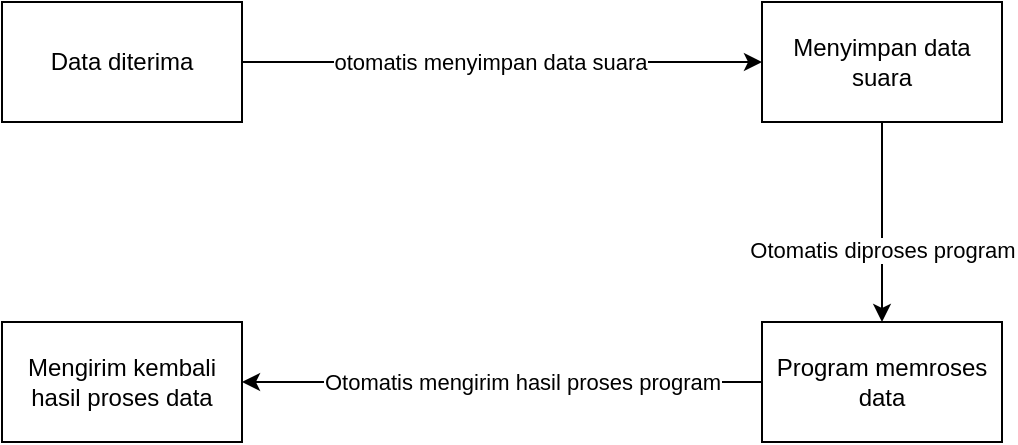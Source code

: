 <mxfile version="13.7.5" type="github">
  <diagram id="UnPoUyeYoCzFYDjncoaV" name="Page-1">
    <mxGraphModel dx="1422" dy="745" grid="1" gridSize="10" guides="1" tooltips="1" connect="1" arrows="1" fold="1" page="1" pageScale="1" pageWidth="1169" pageHeight="827" math="0" shadow="0">
      <root>
        <mxCell id="0" />
        <mxCell id="1" parent="0" />
        <mxCell id="s3C_2HI8IGK5vRpWpg6L-3" style="edgeStyle=orthogonalEdgeStyle;rounded=0;orthogonalLoop=1;jettySize=auto;html=1;entryX=0;entryY=0.5;entryDx=0;entryDy=0;" edge="1" parent="1" source="s3C_2HI8IGK5vRpWpg6L-1" target="s3C_2HI8IGK5vRpWpg6L-2">
          <mxGeometry relative="1" as="geometry" />
        </mxCell>
        <mxCell id="s3C_2HI8IGK5vRpWpg6L-4" value="otomatis menyimpan data suara" style="edgeLabel;html=1;align=center;verticalAlign=middle;resizable=0;points=[];" vertex="1" connectable="0" parent="s3C_2HI8IGK5vRpWpg6L-3">
          <mxGeometry x="-0.349" y="-1" relative="1" as="geometry">
            <mxPoint x="39" y="-1" as="offset" />
          </mxGeometry>
        </mxCell>
        <mxCell id="s3C_2HI8IGK5vRpWpg6L-1" value="Data diterima" style="rounded=0;whiteSpace=wrap;html=1;" vertex="1" parent="1">
          <mxGeometry x="270" y="270" width="120" height="60" as="geometry" />
        </mxCell>
        <mxCell id="s3C_2HI8IGK5vRpWpg6L-6" style="edgeStyle=orthogonalEdgeStyle;rounded=0;orthogonalLoop=1;jettySize=auto;html=1;entryX=0.5;entryY=0;entryDx=0;entryDy=0;" edge="1" parent="1" source="s3C_2HI8IGK5vRpWpg6L-2" target="s3C_2HI8IGK5vRpWpg6L-5">
          <mxGeometry relative="1" as="geometry" />
        </mxCell>
        <mxCell id="s3C_2HI8IGK5vRpWpg6L-7" value="Otomatis diproses program" style="edgeLabel;html=1;align=center;verticalAlign=middle;resizable=0;points=[];" vertex="1" connectable="0" parent="s3C_2HI8IGK5vRpWpg6L-6">
          <mxGeometry x="0.28" relative="1" as="geometry">
            <mxPoint as="offset" />
          </mxGeometry>
        </mxCell>
        <mxCell id="s3C_2HI8IGK5vRpWpg6L-2" value="Menyimpan data suara" style="rounded=0;whiteSpace=wrap;html=1;" vertex="1" parent="1">
          <mxGeometry x="650" y="270" width="120" height="60" as="geometry" />
        </mxCell>
        <mxCell id="s3C_2HI8IGK5vRpWpg6L-8" style="edgeStyle=orthogonalEdgeStyle;rounded=0;orthogonalLoop=1;jettySize=auto;html=1;entryX=1;entryY=0.5;entryDx=0;entryDy=0;" edge="1" parent="1" source="s3C_2HI8IGK5vRpWpg6L-5" target="s3C_2HI8IGK5vRpWpg6L-9">
          <mxGeometry relative="1" as="geometry">
            <mxPoint x="400" y="460" as="targetPoint" />
          </mxGeometry>
        </mxCell>
        <mxCell id="s3C_2HI8IGK5vRpWpg6L-11" value="Otomatis mengirim hasil proses program" style="edgeLabel;html=1;align=center;verticalAlign=middle;resizable=0;points=[];" vertex="1" connectable="0" parent="s3C_2HI8IGK5vRpWpg6L-8">
          <mxGeometry x="0.154" y="5" relative="1" as="geometry">
            <mxPoint x="30" y="-5" as="offset" />
          </mxGeometry>
        </mxCell>
        <mxCell id="s3C_2HI8IGK5vRpWpg6L-5" value="Program memroses data" style="rounded=0;whiteSpace=wrap;html=1;" vertex="1" parent="1">
          <mxGeometry x="650" y="430" width="120" height="60" as="geometry" />
        </mxCell>
        <mxCell id="s3C_2HI8IGK5vRpWpg6L-9" value="Mengirim kembali hasil proses data" style="rounded=0;whiteSpace=wrap;html=1;" vertex="1" parent="1">
          <mxGeometry x="270" y="430" width="120" height="60" as="geometry" />
        </mxCell>
      </root>
    </mxGraphModel>
  </diagram>
</mxfile>
